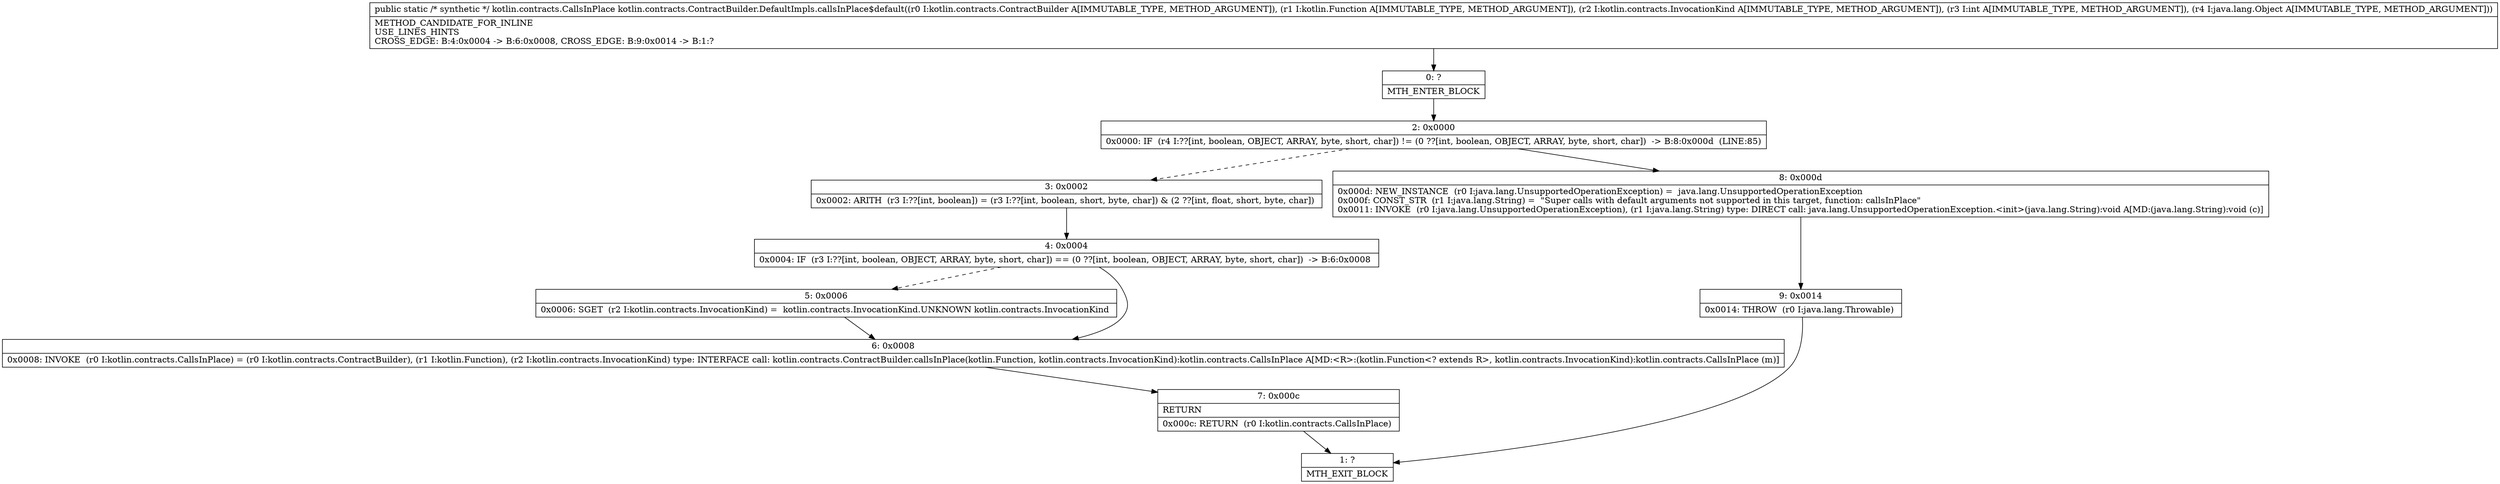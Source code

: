 digraph "CFG forkotlin.contracts.ContractBuilder.DefaultImpls.callsInPlace$default(Lkotlin\/contracts\/ContractBuilder;Lkotlin\/Function;Lkotlin\/contracts\/InvocationKind;ILjava\/lang\/Object;)Lkotlin\/contracts\/CallsInPlace;" {
Node_0 [shape=record,label="{0\:\ ?|MTH_ENTER_BLOCK\l}"];
Node_2 [shape=record,label="{2\:\ 0x0000|0x0000: IF  (r4 I:??[int, boolean, OBJECT, ARRAY, byte, short, char]) != (0 ??[int, boolean, OBJECT, ARRAY, byte, short, char])  \-\> B:8:0x000d  (LINE:85)\l}"];
Node_3 [shape=record,label="{3\:\ 0x0002|0x0002: ARITH  (r3 I:??[int, boolean]) = (r3 I:??[int, boolean, short, byte, char]) & (2 ??[int, float, short, byte, char]) \l}"];
Node_4 [shape=record,label="{4\:\ 0x0004|0x0004: IF  (r3 I:??[int, boolean, OBJECT, ARRAY, byte, short, char]) == (0 ??[int, boolean, OBJECT, ARRAY, byte, short, char])  \-\> B:6:0x0008 \l}"];
Node_5 [shape=record,label="{5\:\ 0x0006|0x0006: SGET  (r2 I:kotlin.contracts.InvocationKind) =  kotlin.contracts.InvocationKind.UNKNOWN kotlin.contracts.InvocationKind \l}"];
Node_6 [shape=record,label="{6\:\ 0x0008|0x0008: INVOKE  (r0 I:kotlin.contracts.CallsInPlace) = (r0 I:kotlin.contracts.ContractBuilder), (r1 I:kotlin.Function), (r2 I:kotlin.contracts.InvocationKind) type: INTERFACE call: kotlin.contracts.ContractBuilder.callsInPlace(kotlin.Function, kotlin.contracts.InvocationKind):kotlin.contracts.CallsInPlace A[MD:\<R\>:(kotlin.Function\<? extends R\>, kotlin.contracts.InvocationKind):kotlin.contracts.CallsInPlace (m)]\l}"];
Node_7 [shape=record,label="{7\:\ 0x000c|RETURN\l|0x000c: RETURN  (r0 I:kotlin.contracts.CallsInPlace) \l}"];
Node_1 [shape=record,label="{1\:\ ?|MTH_EXIT_BLOCK\l}"];
Node_8 [shape=record,label="{8\:\ 0x000d|0x000d: NEW_INSTANCE  (r0 I:java.lang.UnsupportedOperationException) =  java.lang.UnsupportedOperationException \l0x000f: CONST_STR  (r1 I:java.lang.String) =  \"Super calls with default arguments not supported in this target, function: callsInPlace\" \l0x0011: INVOKE  (r0 I:java.lang.UnsupportedOperationException), (r1 I:java.lang.String) type: DIRECT call: java.lang.UnsupportedOperationException.\<init\>(java.lang.String):void A[MD:(java.lang.String):void (c)]\l}"];
Node_9 [shape=record,label="{9\:\ 0x0014|0x0014: THROW  (r0 I:java.lang.Throwable) \l}"];
MethodNode[shape=record,label="{public static \/* synthetic *\/ kotlin.contracts.CallsInPlace kotlin.contracts.ContractBuilder.DefaultImpls.callsInPlace$default((r0 I:kotlin.contracts.ContractBuilder A[IMMUTABLE_TYPE, METHOD_ARGUMENT]), (r1 I:kotlin.Function A[IMMUTABLE_TYPE, METHOD_ARGUMENT]), (r2 I:kotlin.contracts.InvocationKind A[IMMUTABLE_TYPE, METHOD_ARGUMENT]), (r3 I:int A[IMMUTABLE_TYPE, METHOD_ARGUMENT]), (r4 I:java.lang.Object A[IMMUTABLE_TYPE, METHOD_ARGUMENT]))  | METHOD_CANDIDATE_FOR_INLINE\lUSE_LINES_HINTS\lCROSS_EDGE: B:4:0x0004 \-\> B:6:0x0008, CROSS_EDGE: B:9:0x0014 \-\> B:1:?\l}"];
MethodNode -> Node_0;Node_0 -> Node_2;
Node_2 -> Node_3[style=dashed];
Node_2 -> Node_8;
Node_3 -> Node_4;
Node_4 -> Node_5[style=dashed];
Node_4 -> Node_6;
Node_5 -> Node_6;
Node_6 -> Node_7;
Node_7 -> Node_1;
Node_8 -> Node_9;
Node_9 -> Node_1;
}

